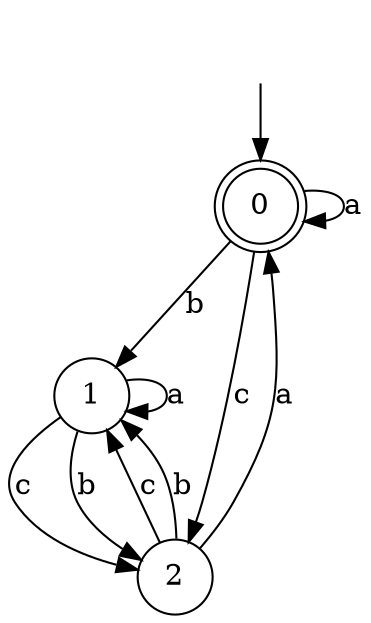digraph g {
__start [label=""shape=none]
	0[shape="doublecircle" label="0"]
	1[shape="circle" label="1"]
	2[shape="circle" label="2"]
__start -> 0
	0->0 [label="a"]
	0->2 [label="c"]
	0->1 [label="b"]
	1->1 [label="a"]
	1->2 [label="c"]
	1->2 [label="b"]
	2->0 [label="a"]
	2->1 [label="c"]
	2->1 [label="b"]
}